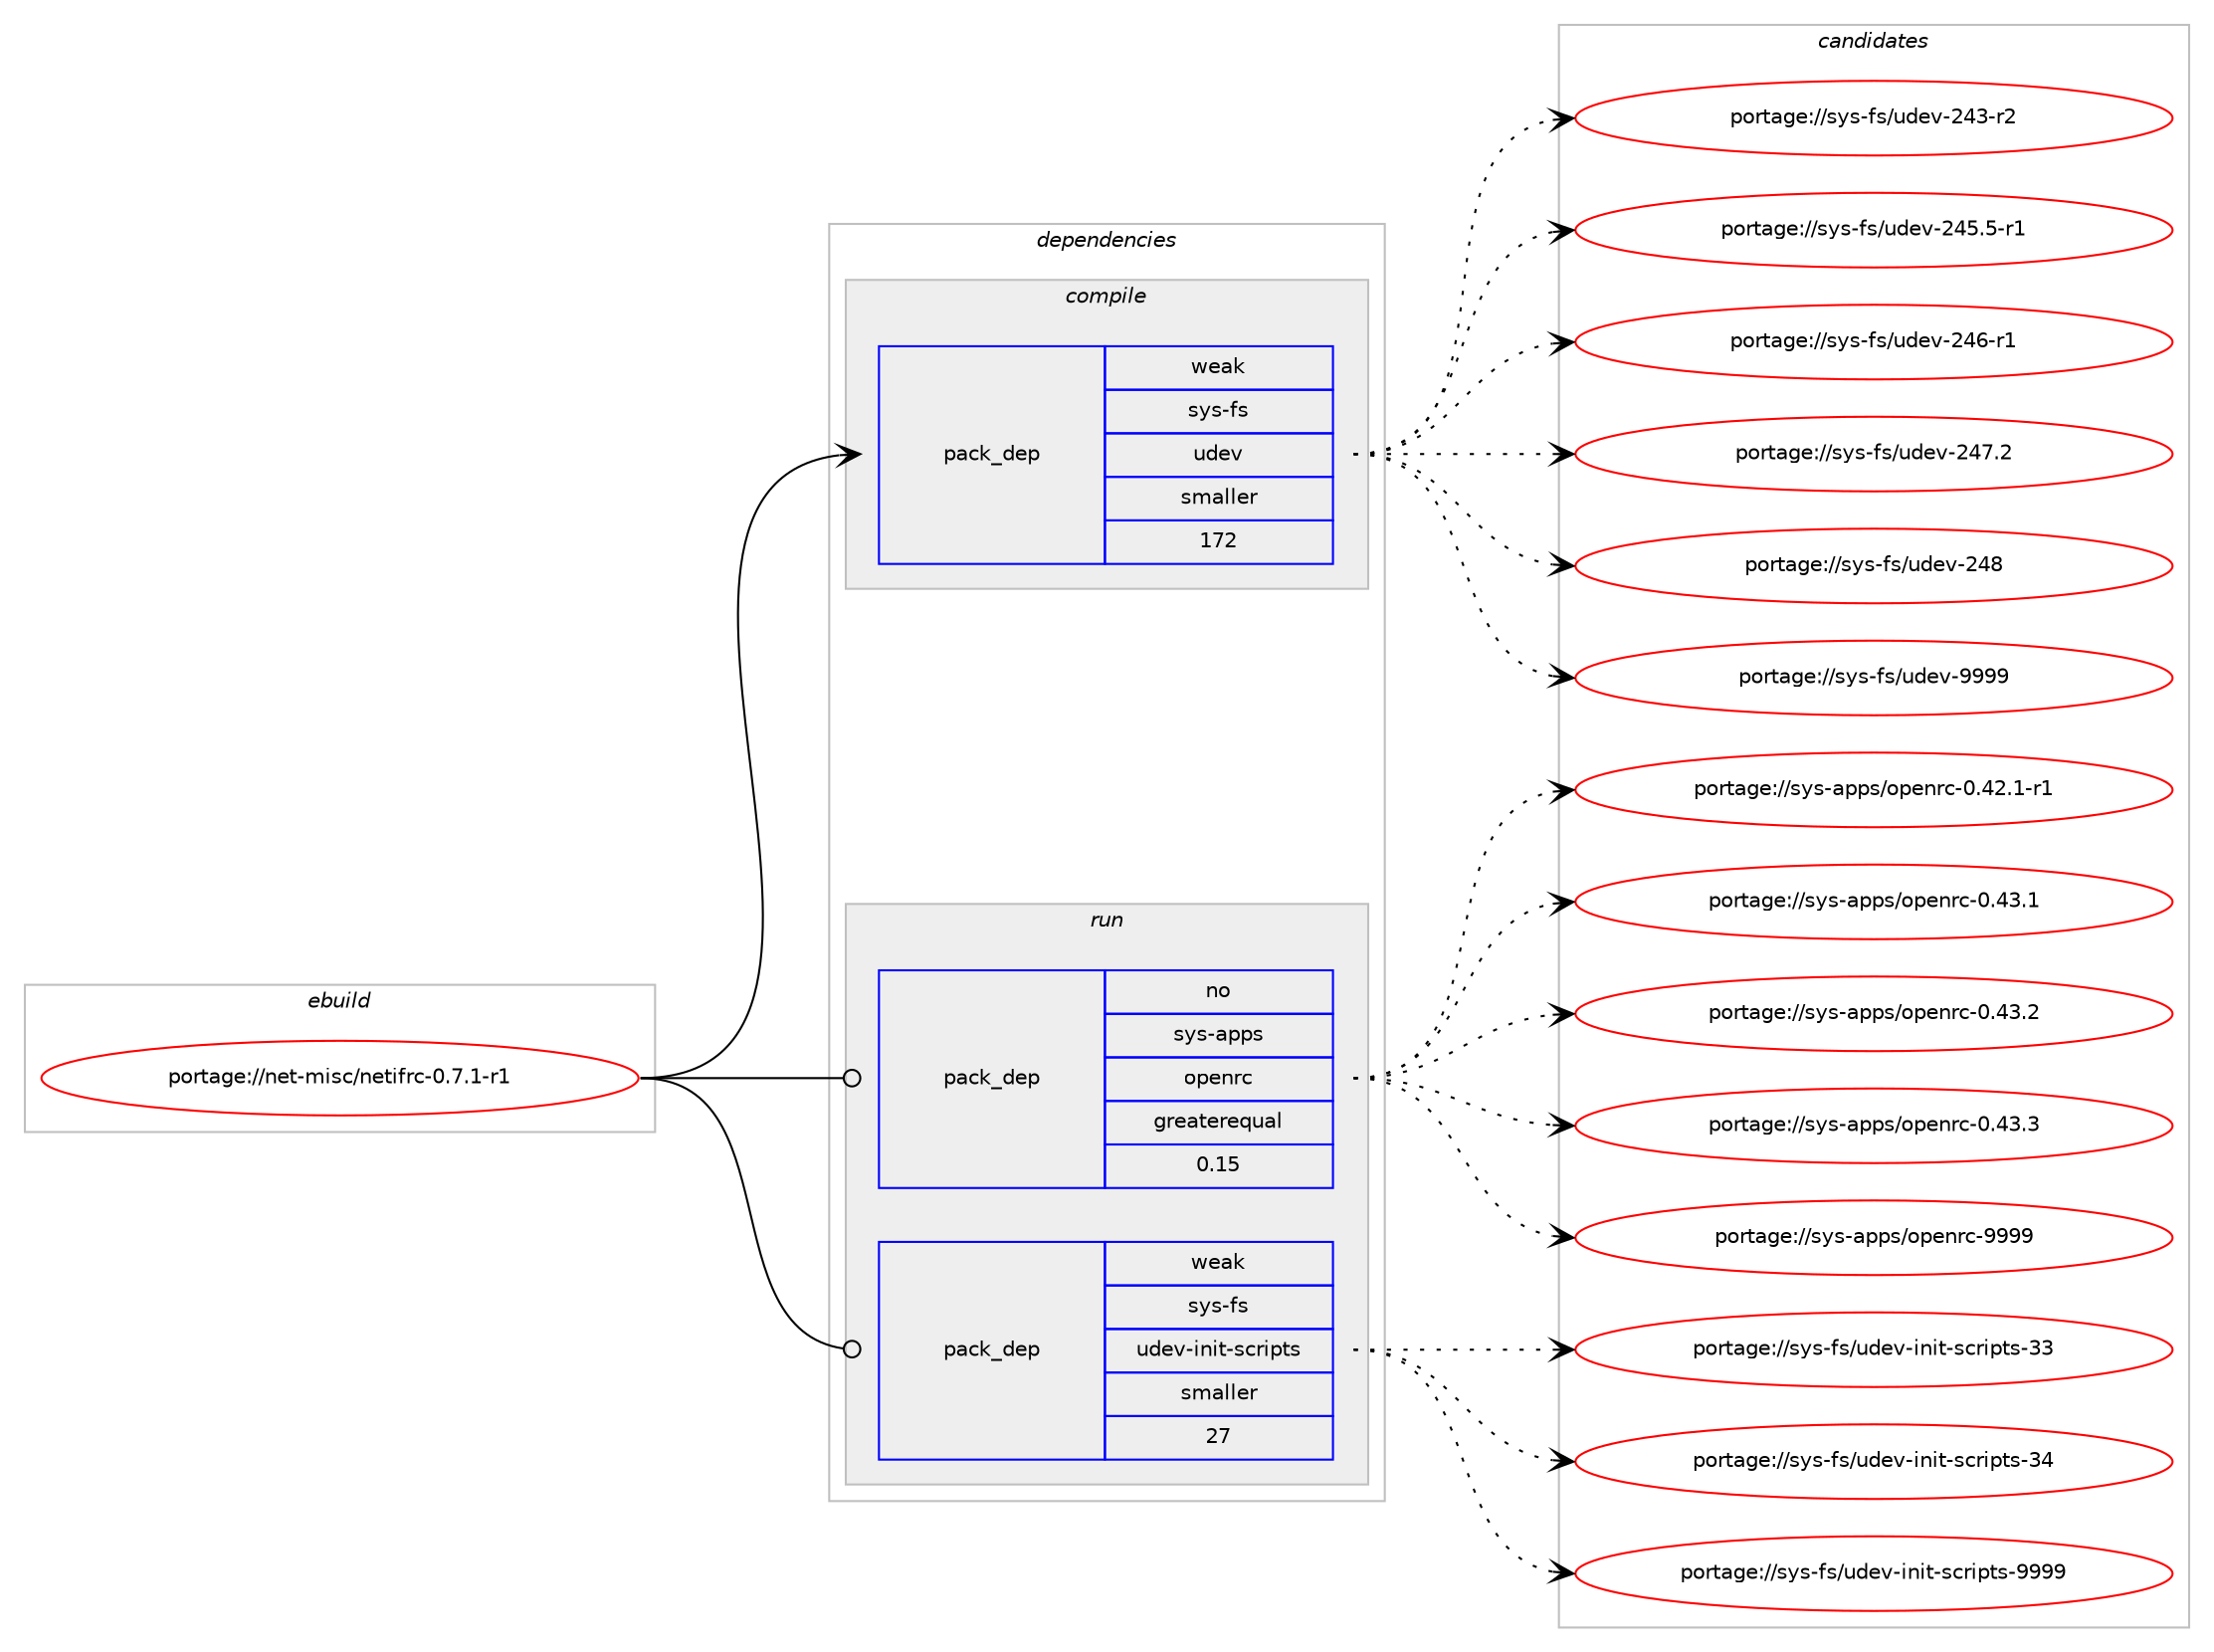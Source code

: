 digraph prolog {

# *************
# Graph options
# *************

newrank=true;
concentrate=true;
compound=true;
graph [rankdir=LR,fontname=Helvetica,fontsize=10,ranksep=1.5];#, ranksep=2.5, nodesep=0.2];
edge  [arrowhead=vee];
node  [fontname=Helvetica,fontsize=10];

# **********
# The ebuild
# **********

subgraph cluster_leftcol {
color=gray;
rank=same;
label=<<i>ebuild</i>>;
id [label="portage://net-misc/netifrc-0.7.1-r1", color=red, width=4, href="../net-misc/netifrc-0.7.1-r1.svg"];
}

# ****************
# The dependencies
# ****************

subgraph cluster_midcol {
color=gray;
label=<<i>dependencies</i>>;
subgraph cluster_compile {
fillcolor="#eeeeee";
style=filled;
label=<<i>compile</i>>;
subgraph pack148 {
dependency317 [label=<<TABLE BORDER="0" CELLBORDER="1" CELLSPACING="0" CELLPADDING="4" WIDTH="220"><TR><TD ROWSPAN="6" CELLPADDING="30">pack_dep</TD></TR><TR><TD WIDTH="110">weak</TD></TR><TR><TD>sys-fs</TD></TR><TR><TD>udev</TD></TR><TR><TD>smaller</TD></TR><TR><TD>172</TD></TR></TABLE>>, shape=none, color=blue];
}
id:e -> dependency317:w [weight=20,style="solid",arrowhead="vee"];
}
subgraph cluster_compileandrun {
fillcolor="#eeeeee";
style=filled;
label=<<i>compile and run</i>>;
}
subgraph cluster_run {
fillcolor="#eeeeee";
style=filled;
label=<<i>run</i>>;
# *** BEGIN UNKNOWN DEPENDENCY TYPE (TODO) ***
# id -> package_dependency(portage://net-misc/netifrc-0.7.1-r1,run,no,sys-apps,gentoo-functions,none,[,,],[],[])
# *** END UNKNOWN DEPENDENCY TYPE (TODO) ***

subgraph pack149 {
dependency318 [label=<<TABLE BORDER="0" CELLBORDER="1" CELLSPACING="0" CELLPADDING="4" WIDTH="220"><TR><TD ROWSPAN="6" CELLPADDING="30">pack_dep</TD></TR><TR><TD WIDTH="110">no</TD></TR><TR><TD>sys-apps</TD></TR><TR><TD>openrc</TD></TR><TR><TD>greaterequal</TD></TR><TR><TD>0.15</TD></TR></TABLE>>, shape=none, color=blue];
}
id:e -> dependency318:w [weight=20,style="solid",arrowhead="odot"];
subgraph pack150 {
dependency319 [label=<<TABLE BORDER="0" CELLBORDER="1" CELLSPACING="0" CELLPADDING="4" WIDTH="220"><TR><TD ROWSPAN="6" CELLPADDING="30">pack_dep</TD></TR><TR><TD WIDTH="110">weak</TD></TR><TR><TD>sys-fs</TD></TR><TR><TD>udev-init-scripts</TD></TR><TR><TD>smaller</TD></TR><TR><TD>27</TD></TR></TABLE>>, shape=none, color=blue];
}
id:e -> dependency319:w [weight=20,style="solid",arrowhead="odot"];
}
}

# **************
# The candidates
# **************

subgraph cluster_choices {
rank=same;
color=gray;
label=<<i>candidates</i>>;

subgraph choice148 {
color=black;
nodesep=1;
choice1151211154510211547117100101118455052514511450 [label="portage://sys-fs/udev-243-r2", color=red, width=4,href="../sys-fs/udev-243-r2.svg"];
choice11512111545102115471171001011184550525346534511449 [label="portage://sys-fs/udev-245.5-r1", color=red, width=4,href="../sys-fs/udev-245.5-r1.svg"];
choice1151211154510211547117100101118455052544511449 [label="portage://sys-fs/udev-246-r1", color=red, width=4,href="../sys-fs/udev-246-r1.svg"];
choice1151211154510211547117100101118455052554650 [label="portage://sys-fs/udev-247.2", color=red, width=4,href="../sys-fs/udev-247.2.svg"];
choice115121115451021154711710010111845505256 [label="portage://sys-fs/udev-248", color=red, width=4,href="../sys-fs/udev-248.svg"];
choice11512111545102115471171001011184557575757 [label="portage://sys-fs/udev-9999", color=red, width=4,href="../sys-fs/udev-9999.svg"];
dependency317:e -> choice1151211154510211547117100101118455052514511450:w [style=dotted,weight="100"];
dependency317:e -> choice11512111545102115471171001011184550525346534511449:w [style=dotted,weight="100"];
dependency317:e -> choice1151211154510211547117100101118455052544511449:w [style=dotted,weight="100"];
dependency317:e -> choice1151211154510211547117100101118455052554650:w [style=dotted,weight="100"];
dependency317:e -> choice115121115451021154711710010111845505256:w [style=dotted,weight="100"];
dependency317:e -> choice11512111545102115471171001011184557575757:w [style=dotted,weight="100"];
}
subgraph choice149 {
color=black;
nodesep=1;
choice11512111545971121121154711111210111011499454846525046494511449 [label="portage://sys-apps/openrc-0.42.1-r1", color=red, width=4,href="../sys-apps/openrc-0.42.1-r1.svg"];
choice1151211154597112112115471111121011101149945484652514649 [label="portage://sys-apps/openrc-0.43.1", color=red, width=4,href="../sys-apps/openrc-0.43.1.svg"];
choice1151211154597112112115471111121011101149945484652514650 [label="portage://sys-apps/openrc-0.43.2", color=red, width=4,href="../sys-apps/openrc-0.43.2.svg"];
choice1151211154597112112115471111121011101149945484652514651 [label="portage://sys-apps/openrc-0.43.3", color=red, width=4,href="../sys-apps/openrc-0.43.3.svg"];
choice115121115459711211211547111112101110114994557575757 [label="portage://sys-apps/openrc-9999", color=red, width=4,href="../sys-apps/openrc-9999.svg"];
dependency318:e -> choice11512111545971121121154711111210111011499454846525046494511449:w [style=dotted,weight="100"];
dependency318:e -> choice1151211154597112112115471111121011101149945484652514649:w [style=dotted,weight="100"];
dependency318:e -> choice1151211154597112112115471111121011101149945484652514650:w [style=dotted,weight="100"];
dependency318:e -> choice1151211154597112112115471111121011101149945484652514651:w [style=dotted,weight="100"];
dependency318:e -> choice115121115459711211211547111112101110114994557575757:w [style=dotted,weight="100"];
}
subgraph choice150 {
color=black;
nodesep=1;
choice1151211154510211547117100101118451051101051164511599114105112116115455151 [label="portage://sys-fs/udev-init-scripts-33", color=red, width=4,href="../sys-fs/udev-init-scripts-33.svg"];
choice1151211154510211547117100101118451051101051164511599114105112116115455152 [label="portage://sys-fs/udev-init-scripts-34", color=red, width=4,href="../sys-fs/udev-init-scripts-34.svg"];
choice11512111545102115471171001011184510511010511645115991141051121161154557575757 [label="portage://sys-fs/udev-init-scripts-9999", color=red, width=4,href="../sys-fs/udev-init-scripts-9999.svg"];
dependency319:e -> choice1151211154510211547117100101118451051101051164511599114105112116115455151:w [style=dotted,weight="100"];
dependency319:e -> choice1151211154510211547117100101118451051101051164511599114105112116115455152:w [style=dotted,weight="100"];
dependency319:e -> choice11512111545102115471171001011184510511010511645115991141051121161154557575757:w [style=dotted,weight="100"];
}
}

}
